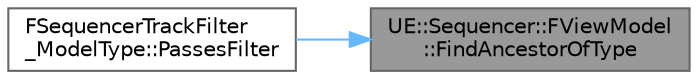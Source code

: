 digraph "UE::Sequencer::FViewModel::FindAncestorOfType"
{
 // INTERACTIVE_SVG=YES
 // LATEX_PDF_SIZE
  bgcolor="transparent";
  edge [fontname=Helvetica,fontsize=10,labelfontname=Helvetica,labelfontsize=10];
  node [fontname=Helvetica,fontsize=10,shape=box,height=0.2,width=0.4];
  rankdir="RL";
  Node1 [id="Node000001",label="UE::Sequencer::FViewModel\l::FindAncestorOfType",height=0.2,width=0.4,color="gray40", fillcolor="grey60", style="filled", fontcolor="black",tooltip="Finds the first ancestor view model that implements the given type."];
  Node1 -> Node2 [id="edge1_Node000001_Node000002",dir="back",color="steelblue1",style="solid",tooltip=" "];
  Node2 [id="Node000002",label="FSequencerTrackFilter\l_ModelType::PassesFilter",height=0.2,width=0.4,color="grey40", fillcolor="white", style="filled",URL="$d3/d3f/classFSequencerTrackFilter__ModelType.html#aa25935013e8b0654a2a6d1df6527847c",tooltip=" "];
}
